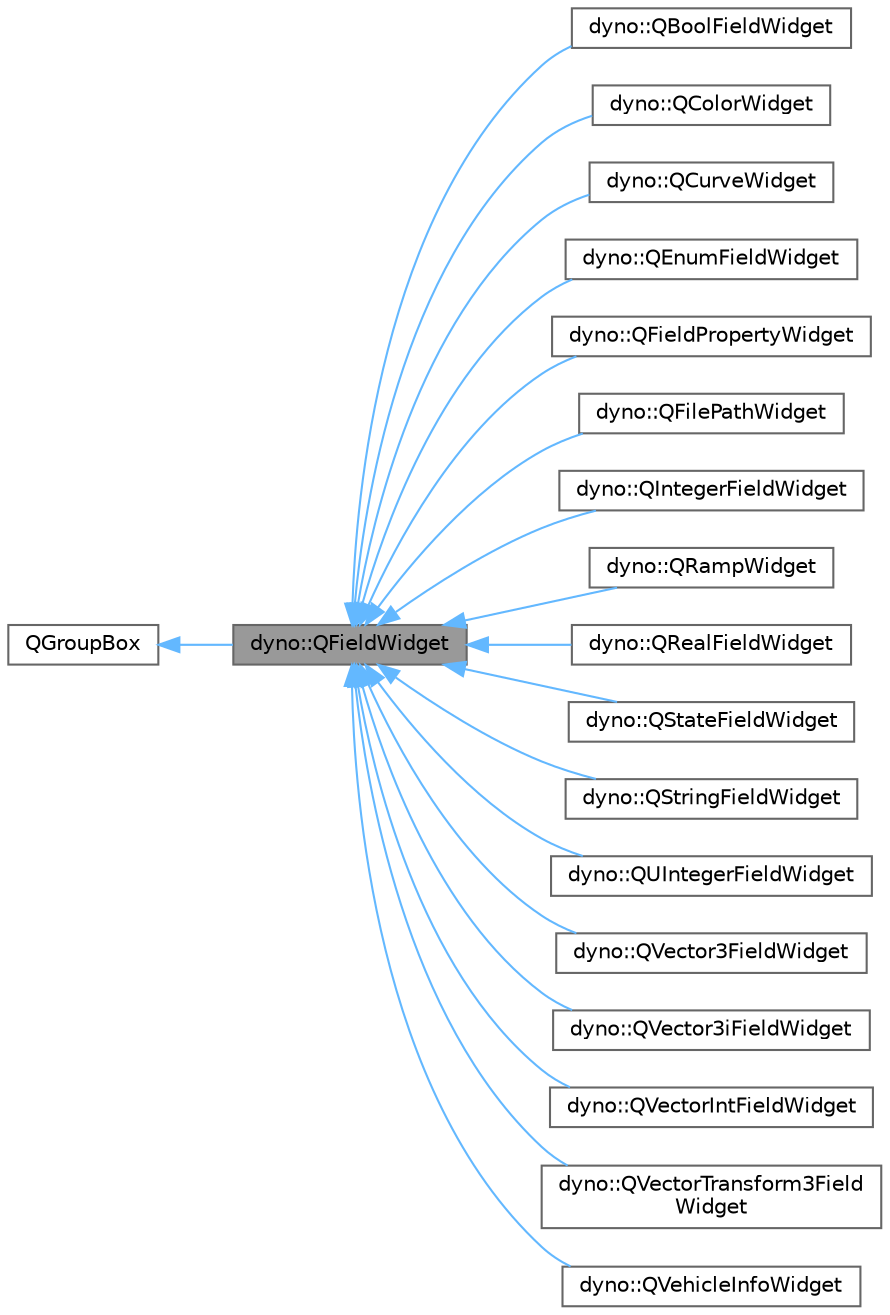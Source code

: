 digraph "dyno::QFieldWidget"
{
 // LATEX_PDF_SIZE
  bgcolor="transparent";
  edge [fontname=Helvetica,fontsize=10,labelfontname=Helvetica,labelfontsize=10];
  node [fontname=Helvetica,fontsize=10,shape=box,height=0.2,width=0.4];
  rankdir="LR";
  Node1 [id="Node000001",label="dyno::QFieldWidget",height=0.2,width=0.4,color="gray40", fillcolor="grey60", style="filled", fontcolor="black",tooltip=" "];
  Node2 -> Node1 [id="edge1_Node000001_Node000002",dir="back",color="steelblue1",style="solid",tooltip=" "];
  Node2 [id="Node000002",label="QGroupBox",height=0.2,width=0.4,color="gray40", fillcolor="white", style="filled",tooltip=" "];
  Node1 -> Node3 [id="edge2_Node000001_Node000003",dir="back",color="steelblue1",style="solid",tooltip=" "];
  Node3 [id="Node000003",label="dyno::QBoolFieldWidget",height=0.2,width=0.4,color="gray40", fillcolor="white", style="filled",URL="$classdyno_1_1_q_bool_field_widget.html",tooltip=" "];
  Node1 -> Node4 [id="edge3_Node000001_Node000004",dir="back",color="steelblue1",style="solid",tooltip=" "];
  Node4 [id="Node000004",label="dyno::QColorWidget",height=0.2,width=0.4,color="gray40", fillcolor="white", style="filled",URL="$classdyno_1_1_q_color_widget.html",tooltip=" "];
  Node1 -> Node5 [id="edge4_Node000001_Node000005",dir="back",color="steelblue1",style="solid",tooltip=" "];
  Node5 [id="Node000005",label="dyno::QCurveWidget",height=0.2,width=0.4,color="gray40", fillcolor="white", style="filled",URL="$classdyno_1_1_q_curve_widget.html",tooltip=" "];
  Node1 -> Node6 [id="edge5_Node000001_Node000006",dir="back",color="steelblue1",style="solid",tooltip=" "];
  Node6 [id="Node000006",label="dyno::QEnumFieldWidget",height=0.2,width=0.4,color="gray40", fillcolor="white", style="filled",URL="$classdyno_1_1_q_enum_field_widget.html",tooltip=" "];
  Node1 -> Node7 [id="edge6_Node000001_Node000007",dir="back",color="steelblue1",style="solid",tooltip=" "];
  Node7 [id="Node000007",label="dyno::QFieldPropertyWidget",height=0.2,width=0.4,color="gray40", fillcolor="white", style="filled",URL="$classdyno_1_1_q_field_property_widget.html",tooltip=" "];
  Node1 -> Node8 [id="edge7_Node000001_Node000008",dir="back",color="steelblue1",style="solid",tooltip=" "];
  Node8 [id="Node000008",label="dyno::QFilePathWidget",height=0.2,width=0.4,color="gray40", fillcolor="white", style="filled",URL="$classdyno_1_1_q_file_path_widget.html",tooltip=" "];
  Node1 -> Node9 [id="edge8_Node000001_Node000009",dir="back",color="steelblue1",style="solid",tooltip=" "];
  Node9 [id="Node000009",label="dyno::QIntegerFieldWidget",height=0.2,width=0.4,color="gray40", fillcolor="white", style="filled",URL="$classdyno_1_1_q_integer_field_widget.html",tooltip=" "];
  Node1 -> Node10 [id="edge9_Node000001_Node000010",dir="back",color="steelblue1",style="solid",tooltip=" "];
  Node10 [id="Node000010",label="dyno::QRampWidget",height=0.2,width=0.4,color="gray40", fillcolor="white", style="filled",URL="$classdyno_1_1_q_ramp_widget.html",tooltip=" "];
  Node1 -> Node11 [id="edge10_Node000001_Node000011",dir="back",color="steelblue1",style="solid",tooltip=" "];
  Node11 [id="Node000011",label="dyno::QRealFieldWidget",height=0.2,width=0.4,color="gray40", fillcolor="white", style="filled",URL="$classdyno_1_1_q_real_field_widget.html",tooltip=" "];
  Node1 -> Node12 [id="edge11_Node000001_Node000012",dir="back",color="steelblue1",style="solid",tooltip=" "];
  Node12 [id="Node000012",label="dyno::QStateFieldWidget",height=0.2,width=0.4,color="gray40", fillcolor="white", style="filled",URL="$classdyno_1_1_q_state_field_widget.html",tooltip=" "];
  Node1 -> Node13 [id="edge12_Node000001_Node000013",dir="back",color="steelblue1",style="solid",tooltip=" "];
  Node13 [id="Node000013",label="dyno::QStringFieldWidget",height=0.2,width=0.4,color="gray40", fillcolor="white", style="filled",URL="$classdyno_1_1_q_string_field_widget.html",tooltip=" "];
  Node1 -> Node14 [id="edge13_Node000001_Node000014",dir="back",color="steelblue1",style="solid",tooltip=" "];
  Node14 [id="Node000014",label="dyno::QUIntegerFieldWidget",height=0.2,width=0.4,color="gray40", fillcolor="white", style="filled",URL="$classdyno_1_1_q_u_integer_field_widget.html",tooltip=" "];
  Node1 -> Node15 [id="edge14_Node000001_Node000015",dir="back",color="steelblue1",style="solid",tooltip=" "];
  Node15 [id="Node000015",label="dyno::QVector3FieldWidget",height=0.2,width=0.4,color="gray40", fillcolor="white", style="filled",URL="$classdyno_1_1_q_vector3_field_widget.html",tooltip=" "];
  Node1 -> Node16 [id="edge15_Node000001_Node000016",dir="back",color="steelblue1",style="solid",tooltip=" "];
  Node16 [id="Node000016",label="dyno::QVector3iFieldWidget",height=0.2,width=0.4,color="gray40", fillcolor="white", style="filled",URL="$classdyno_1_1_q_vector3i_field_widget.html",tooltip=" "];
  Node1 -> Node17 [id="edge16_Node000001_Node000017",dir="back",color="steelblue1",style="solid",tooltip=" "];
  Node17 [id="Node000017",label="dyno::QVectorIntFieldWidget",height=0.2,width=0.4,color="gray40", fillcolor="white", style="filled",URL="$classdyno_1_1_q_vector_int_field_widget.html",tooltip=" "];
  Node1 -> Node18 [id="edge17_Node000001_Node000018",dir="back",color="steelblue1",style="solid",tooltip=" "];
  Node18 [id="Node000018",label="dyno::QVectorTransform3Field\lWidget",height=0.2,width=0.4,color="gray40", fillcolor="white", style="filled",URL="$classdyno_1_1_q_vector_transform3_field_widget.html",tooltip=" "];
  Node1 -> Node19 [id="edge18_Node000001_Node000019",dir="back",color="steelblue1",style="solid",tooltip=" "];
  Node19 [id="Node000019",label="dyno::QVehicleInfoWidget",height=0.2,width=0.4,color="gray40", fillcolor="white", style="filled",URL="$classdyno_1_1_q_vehicle_info_widget.html",tooltip=" "];
}
